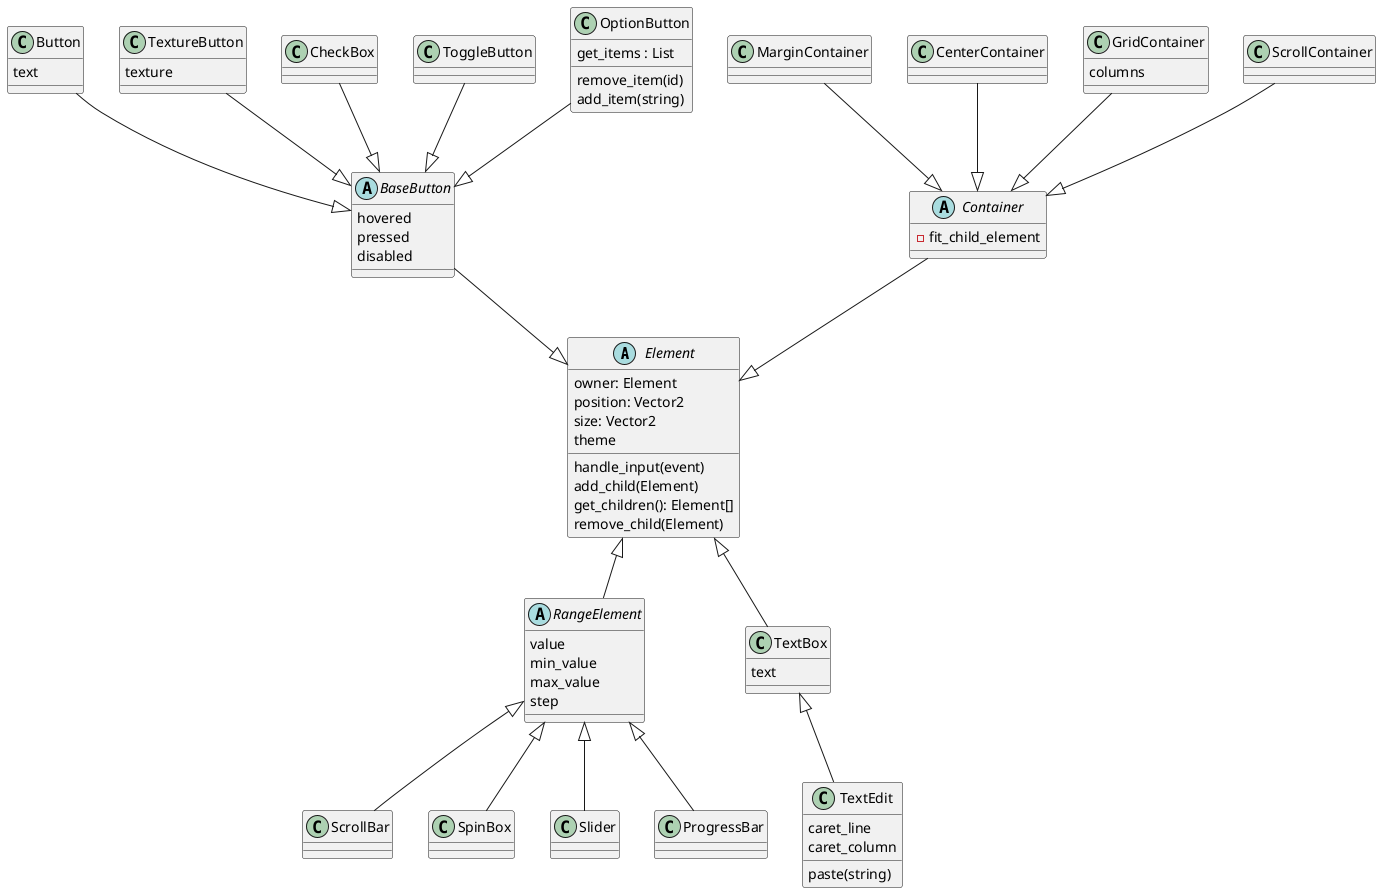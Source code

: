 @startuml

abstract Element {
        owner: Element
        position: Vector2
        size: Vector2
        theme
        handle_input(event)
        add_child(Element)
        get_children(): Element[]
        remove_child(Element)
}

abstract BaseButton {
        hovered
        pressed
        disabled
}
BaseButton --|> Element

class Button {
        text
}
Button --|> BaseButton

class TextureButton {
        texture
}
TextureButton --|> BaseButton

class CheckBox {
}
CheckBox --|> BaseButton

class ToggleButton {
}
ToggleButton --|> BaseButton

class OptionButton {
        get_items : List
        remove_item(id)
        add_item(string)
}
OptionButton --|> BaseButton

abstract Container {
        -fit_child_element
}
Container --|> Element

class MarginContainer {
}
MarginContainer --|> Container

class CenterContainer {
}
CenterContainer --|> Container

class GridContainer {
        columns
}
GridContainer --|> Container

class ScrollContainer {
}
ScrollContainer --|> Container

abstract RangeElement {
        value
        min_value
        max_value
        step
}
Element <|-- RangeElement

class ScrollBar {
}
RangeElement <|-- ScrollBar

class SpinBox {
}
RangeElement <|-- SpinBox

class Slider {
}
RangeElement <|-- Slider

class ProgressBar {
}
RangeElement <|-- ProgressBar

class TextBox {
        text
}
Element <|-- TextBox

class TextEdit {
        caret_line
        caret_column
        paste(string)
}
TextBox <|-- TextEdit

@enduml
